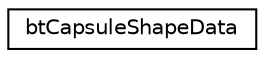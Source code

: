 digraph "Graphical Class Hierarchy"
{
  edge [fontname="Helvetica",fontsize="10",labelfontname="Helvetica",labelfontsize="10"];
  node [fontname="Helvetica",fontsize="10",shape=record];
  rankdir="LR";
  Node1 [label="btCapsuleShapeData",height=0.2,width=0.4,color="black", fillcolor="white", style="filled",URL="$structbt_capsule_shape_data.html",tooltip="do not change those serialization structures, it requires an updated sBulletDNAstr/sBulletDNAstr64 ..."];
}
